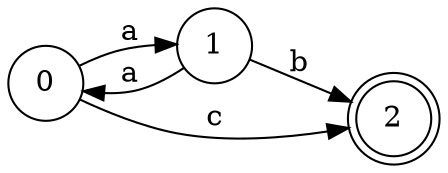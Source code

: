 digraph{
rankdir = "LR";
//Nodos
node[shape=circle] Node0 [label="0"];
node[shape=circle] Node1 [label="1"];
node[shape=doublecircle] Node2 [label="2"];
//Transiciones
Node0->Node1 [label="a"];
Node1->Node0 [label="a"];
Node0->Node2 [label="c"];
Node1->Node2 [label="b"];
}
